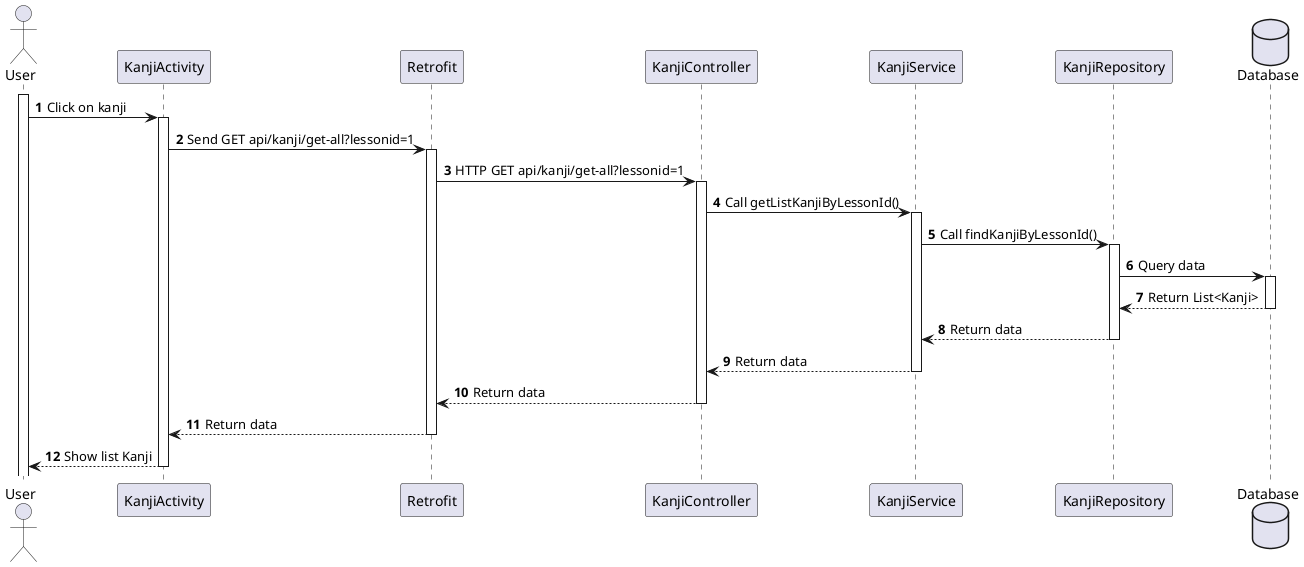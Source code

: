 @startuml
'https://plantuml.com/sequence-diagram

'use case: Hiển thị danh sách kanji
'author: Ngoc Mai

actor User

participant KanjiActivity as Activity
participant Retrofit
participant KanjiController as Controller
participant KanjiService as Service
participant KanjiRepository as Repository

database Database

activate User

autonumber

'Request
User -> Activity: Click on kanji
activate Activity
Activity -> Retrofit: Send GET api/kanji/get-all?lessonid=1
activate Retrofit
Retrofit -> Controller: HTTP GET api/kanji/get-all?lessonid=1
activate Controller
Controller -> Service: Call getListKanjiByLessonId()
activate Service
Service -> Repository: Call findKanjiByLessonId()
activate Repository
Repository -> Database: Query data
activate Database

'Response
Repository <-- Database--: Return List<Kanji>
Service <-- Repository--: Return data
Controller <-- Service--: Return data
Retrofit <-- Controller--: Return data
Activity <-- Retrofit--: Return data
User <-- Activity--: Show list Kanji

@enduml

